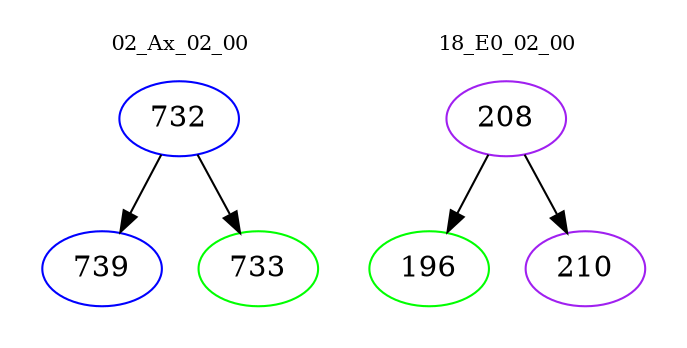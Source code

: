 digraph{
subgraph cluster_0 {
color = white
label = "02_Ax_02_00";
fontsize=10;
T0_732 [label="732", color="blue"]
T0_732 -> T0_739 [color="black"]
T0_739 [label="739", color="blue"]
T0_732 -> T0_733 [color="black"]
T0_733 [label="733", color="green"]
}
subgraph cluster_1 {
color = white
label = "18_E0_02_00";
fontsize=10;
T1_208 [label="208", color="purple"]
T1_208 -> T1_196 [color="black"]
T1_196 [label="196", color="green"]
T1_208 -> T1_210 [color="black"]
T1_210 [label="210", color="purple"]
}
}
